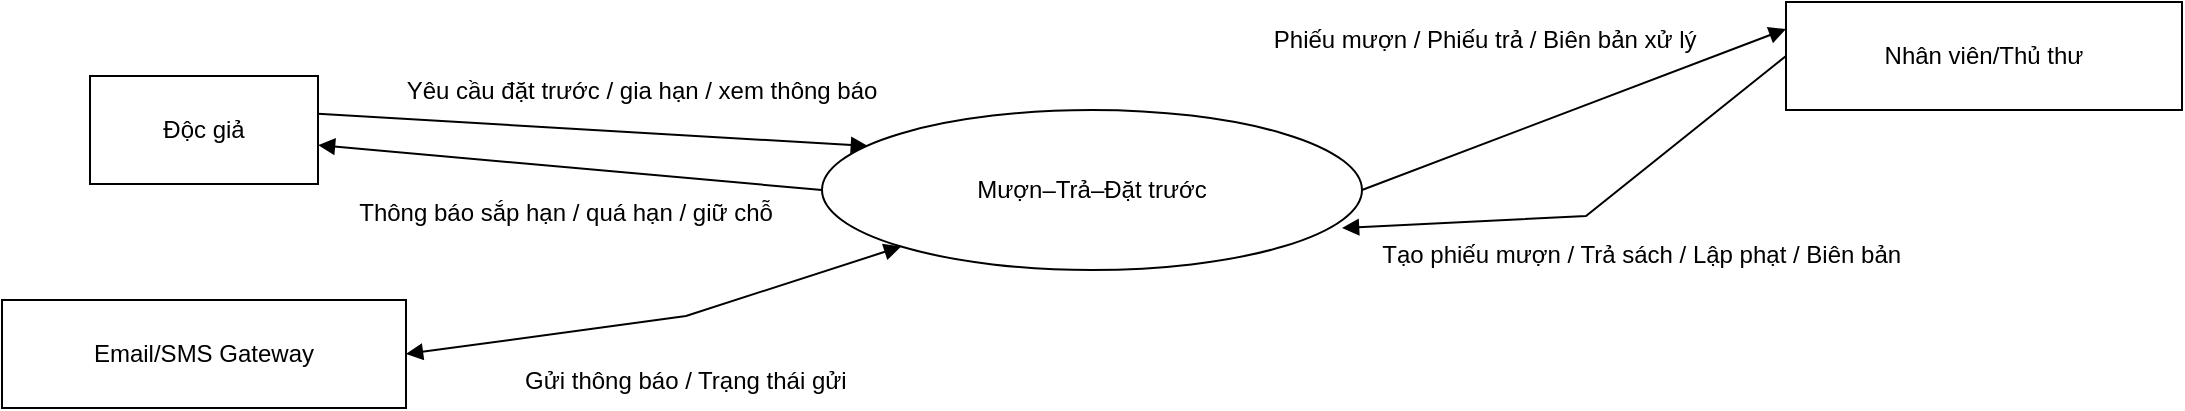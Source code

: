 <mxfile version="28.2.0" pages="4">
  <diagram name="Page-1" id="n5Za2puiRkO5RbfMfb8y">
    <mxGraphModel grid="1" page="1" gridSize="10" guides="1" tooltips="1" connect="1" arrows="1" fold="1" pageScale="1" pageWidth="1169" pageHeight="827" math="0" shadow="0">
      <root>
        <mxCell id="0" />
        <mxCell id="1" parent="0" />
        <mxCell id="dVSCbXWbXGHuoaCVwjqC-1" value="Độc giả" style="whiteSpace=wrap;strokeWidth=1;" vertex="1" parent="1">
          <mxGeometry x="72" y="360" width="114" height="54" as="geometry" />
        </mxCell>
        <mxCell id="dVSCbXWbXGHuoaCVwjqC-3" value="Nhân viên/Thủ thư" style="whiteSpace=wrap;strokeWidth=1;" vertex="1" parent="1">
          <mxGeometry x="920" y="323" width="198" height="54" as="geometry" />
        </mxCell>
        <mxCell id="dVSCbXWbXGHuoaCVwjqC-4" value="Email/SMS Gateway" style="whiteSpace=wrap;strokeWidth=1;" vertex="1" parent="1">
          <mxGeometry x="28" y="472" width="202" height="54" as="geometry" />
        </mxCell>
        <mxCell id="dVSCbXWbXGHuoaCVwjqC-5" value="Yêu cầu đặt trước / gia hạn / xem thông báo" style="curved=0;startArrow=none;endArrow=block;exitX=1;exitY=0.35;entryX=0.085;entryY=0.225;rounded=0;entryDx=0;entryDy=0;entryPerimeter=0;fontSize=12;" edge="1" parent="1" source="dVSCbXWbXGHuoaCVwjqC-1" target="dVSCbXWbXGHuoaCVwjqC-10">
          <mxGeometry x="0.169" y="22" relative="1" as="geometry">
            <Array as="points" />
            <mxPoint x="477" y="388.4" as="targetPoint" />
            <mxPoint as="offset" />
          </mxGeometry>
        </mxCell>
        <mxCell id="dVSCbXWbXGHuoaCVwjqC-6" value="Tạo phiếu mượn / Trả sách / Lập phạt / Biên bản" style="curved=0;startArrow=none;endArrow=block;entryX=0.963;entryY=0.738;rounded=0;entryDx=0;entryDy=0;entryPerimeter=0;exitX=0;exitY=0.5;exitDx=0;exitDy=0;fontSize=12;" edge="1" parent="1" source="dVSCbXWbXGHuoaCVwjqC-3" target="dVSCbXWbXGHuoaCVwjqC-10">
          <mxGeometry x="-0.056" y="32" relative="1" as="geometry">
            <Array as="points">
              <mxPoint x="820" y="430" />
            </Array>
            <mxPoint x="930" y="440" as="sourcePoint" />
            <mxPoint x="692" y="441.2" as="targetPoint" />
            <mxPoint as="offset" />
          </mxGeometry>
        </mxCell>
        <mxCell id="dVSCbXWbXGHuoaCVwjqC-7" value="Phiếu mượn / Phiếu trả / Biên bản xử lý" style="curved=0;startArrow=none;endArrow=block;exitX=1;exitY=0.5;entryX=0;entryY=0.25;rounded=0;exitDx=0;exitDy=0;entryDx=0;entryDy=0;fontSize=12;" edge="1" parent="1" source="dVSCbXWbXGHuoaCVwjqC-10" target="dVSCbXWbXGHuoaCVwjqC-3">
          <mxGeometry x="-0.255" y="49" relative="1" as="geometry">
            <Array as="points" />
            <mxPoint x="692" y="412.6" as="sourcePoint" />
            <mxPoint as="offset" />
          </mxGeometry>
        </mxCell>
        <mxCell id="dVSCbXWbXGHuoaCVwjqC-8" value="Thông báo sắp hạn / quá hạn / giữ chỗ" style="curved=0;startArrow=none;endArrow=block;exitX=0;exitY=0.5;entryX=1;entryY=0.64;rounded=0;exitDx=0;exitDy=0;fontSize=12;" edge="1" parent="1" source="dVSCbXWbXGHuoaCVwjqC-10" target="dVSCbXWbXGHuoaCVwjqC-1">
          <mxGeometry y="22" relative="1" as="geometry">
            <Array as="points" />
            <mxPoint x="477" y="417" as="sourcePoint" />
            <mxPoint as="offset" />
          </mxGeometry>
        </mxCell>
        <mxCell id="dVSCbXWbXGHuoaCVwjqC-9" value="Gửi thông báo / Trạng thái gửi" style="curved=0;startArrow=block;endArrow=block;exitX=1;exitY=0.5;entryX=0;entryY=1;rounded=0;entryDx=0;entryDy=0;fontSize=12;" edge="1" parent="1" source="dVSCbXWbXGHuoaCVwjqC-4" target="dVSCbXWbXGHuoaCVwjqC-10">
          <mxGeometry x="0.079" y="-31" relative="1" as="geometry">
            <Array as="points">
              <mxPoint x="370" y="480" />
            </Array>
            <mxPoint x="477" y="455.5" as="targetPoint" />
            <mxPoint as="offset" />
          </mxGeometry>
        </mxCell>
        <mxCell id="dVSCbXWbXGHuoaCVwjqC-10" value="Mượn–Trả–Đặt trước" style="ellipse;whiteSpace=wrap;html=1;" vertex="1" parent="1">
          <mxGeometry x="438" y="377" width="270" height="80" as="geometry" />
        </mxCell>
      </root>
    </mxGraphModel>
  </diagram>
  <diagram id="AKoRcPZ5IiFd1nfCHql0" name="Page-2">
    <mxGraphModel grid="1" page="1" gridSize="10" guides="1" tooltips="1" connect="1" arrows="1" fold="1" pageScale="1" pageWidth="1169" pageHeight="827" math="0" shadow="0">
      <root>
        <mxCell id="0" />
        <mxCell id="1" parent="0" />
        <mxCell id="lSp0MBB10NhTm89IjjH6-1" value="Quản lý" style="whiteSpace=wrap;strokeWidth=1;" vertex="1" parent="1">
          <mxGeometry x="230" y="308" width="115" height="54" as="geometry" />
        </mxCell>
        <mxCell id="lSp0MBB10NhTm89IjjH6-6" value="&lt;font style=&quot;font-size: 12px;&quot;&gt;Thống kê kê và báo cáo&lt;/font&gt;" style="ellipse;whiteSpace=wrap;html=1;fontFamily=Helvetica;fontSize=11;fontColor=default;labelBackgroundColor=default;" vertex="1" parent="1">
          <mxGeometry x="660" y="295" width="230" height="80" as="geometry" />
        </mxCell>
        <mxCell id="zYf2IRXKNL90GcMxh7p9-2" value="" style="endArrow=classic;html=1;rounded=1;strokeColor=default;align=center;verticalAlign=middle;fontFamily=Helvetica;fontSize=11;fontColor=default;labelBackgroundColor=default;curved=0;exitX=1;exitY=0.25;exitDx=0;exitDy=0;entryX=0.035;entryY=0.363;entryDx=0;entryDy=0;entryPerimeter=0;" edge="1" parent="1" source="lSp0MBB10NhTm89IjjH6-1" target="lSp0MBB10NhTm89IjjH6-6">
          <mxGeometry width="50" height="50" relative="1" as="geometry">
            <mxPoint x="560" y="430" as="sourcePoint" />
            <mxPoint x="610" y="380" as="targetPoint" />
          </mxGeometry>
        </mxCell>
        <mxCell id="Bi6nGAj8G7SYcbj5-KhT-1" value="&lt;font style=&quot;font-size: 12px;&quot;&gt;Tham số lọc / Yêu cầu lập báo cáo&lt;/font&gt;" style="edgeLabel;html=1;align=center;verticalAlign=middle;resizable=0;points=[];fontFamily=Helvetica;fontSize=11;fontColor=default;labelBackgroundColor=default;" connectable="0" vertex="1" parent="zYf2IRXKNL90GcMxh7p9-2">
          <mxGeometry x="0.115" y="-3" relative="1" as="geometry">
            <mxPoint x="-5" y="-18" as="offset" />
          </mxGeometry>
        </mxCell>
        <mxCell id="zYf2IRXKNL90GcMxh7p9-3" value="Báo cáo PDF/Excel/CSV, Dashboard" style="endArrow=classic;html=1;rounded=1;strokeColor=default;align=center;verticalAlign=middle;fontFamily=Helvetica;fontSize=12;fontColor=default;labelBackgroundColor=default;curved=0;exitX=0.043;exitY=0.688;exitDx=0;exitDy=0;exitPerimeter=0;entryX=1;entryY=0.75;entryDx=0;entryDy=0;" edge="1" parent="1" source="lSp0MBB10NhTm89IjjH6-6" target="lSp0MBB10NhTm89IjjH6-1">
          <mxGeometry x="-0.016" y="21" width="50" height="50" relative="1" as="geometry">
            <mxPoint x="560" y="430" as="sourcePoint" />
            <mxPoint x="610" y="380" as="targetPoint" />
            <mxPoint as="offset" />
          </mxGeometry>
        </mxCell>
      </root>
    </mxGraphModel>
  </diagram>
  <diagram id="54FAHZCDsIFo-YKqYLOJ" name="Page-5">
    <mxGraphModel grid="1" page="1" gridSize="10" guides="1" tooltips="1" connect="1" arrows="1" fold="1" pageScale="1" pageWidth="1169" pageHeight="827" math="0" shadow="0">
      <root>
        <mxCell id="0" />
        <mxCell id="1" parent="0" />
        <mxCell id="-Xd9OIVtBkkgdigE_KGQ-1" value="Độc giả" style="whiteSpace=wrap;strokeWidth=1;" vertex="1" parent="1">
          <mxGeometry x="1408" y="712" width="114" height="54" as="geometry" />
        </mxCell>
        <mxCell id="-Xd9OIVtBkkgdigE_KGQ-2" value="Thủ thư" style="whiteSpace=wrap;strokeWidth=1;" vertex="1" parent="1">
          <mxGeometry x="1011" y="90" width="119" height="54" as="geometry" />
        </mxCell>
        <mxCell id="-Xd9OIVtBkkgdigE_KGQ-3" value="Email/SMS Gateway" style="whiteSpace=wrap;strokeWidth=1;" vertex="1" parent="1">
          <mxGeometry x="1136" y="1292" width="202" height="54" as="geometry" />
        </mxCell>
        <mxCell id="-Xd9OIVtBkkgdigE_KGQ-15" value="Đặt trước/Hủy" style="startArrow=none;endArrow=block;exitX=0.369;exitY=1.016;entryX=1;entryY=0.5;rounded=0;entryDx=0;entryDy=0;exitDx=0;exitDy=0;exitPerimeter=0;" edge="1" parent="1" source="-Xd9OIVtBkkgdigE_KGQ-1" target="ajGllMVICAQ2R9X1l5JS-7">
          <mxGeometry x="-0.113" y="23" relative="1" as="geometry">
            <Array as="points">
              <mxPoint x="1430" y="877" />
            </Array>
            <mxPoint x="1043" y="855.54" as="targetPoint" />
            <mxPoint as="offset" />
          </mxGeometry>
        </mxCell>
        <mxCell id="-Xd9OIVtBkkgdigE_KGQ-16" value="Yêu cầu mượn (mã độc giả, mã sách)" style="startArrow=none;endArrow=block;exitX=0;exitY=0.5;entryX=0.5;entryY=0;rounded=0;entryDx=0;entryDy=0;exitDx=0;exitDy=0;" edge="1" parent="1" source="-Xd9OIVtBkkgdigE_KGQ-2" target="N-EmkDtuApi2RjCXlueM-13">
          <mxGeometry x="0.107" y="-37" relative="1" as="geometry">
            <Array as="points">
              <mxPoint x="800" y="157" />
            </Array>
            <mxPoint x="613.5" y="247" as="targetPoint" />
            <mxPoint as="offset" />
          </mxGeometry>
        </mxCell>
        <mxCell id="-Xd9OIVtBkkgdigE_KGQ-17" value="Trả sách (mã cuốn)" style="startArrow=none;endArrow=block;exitX=0.2;exitY=1.027;entryX=0.065;entryY=0.242;rounded=0;entryDx=0;entryDy=0;entryPerimeter=0;exitDx=0;exitDy=0;exitPerimeter=0;" edge="1" parent="1" source="-Xd9OIVtBkkgdigE_KGQ-2" target="ajGllMVICAQ2R9X1l5JS-6">
          <mxGeometry relative="1" as="geometry">
            <Array as="points">
              <mxPoint x="1013" y="397" />
            </Array>
            <mxPoint x="1118" y="563.96" as="targetPoint" />
          </mxGeometry>
        </mxCell>
        <mxCell id="-Xd9OIVtBkkgdigE_KGQ-18" value="Mất/Hỏng/Vi phạm" style="startArrow=none;endArrow=block;exitX=1;exitY=0.66;entryX=0;entryY=0;rounded=0;entryDx=0;entryDy=0;" edge="1" parent="1" source="-Xd9OIVtBkkgdigE_KGQ-2" target="N-EmkDtuApi2RjCXlueM-14">
          <mxGeometry relative="1" as="geometry">
            <mxPoint x="1691.704" y="551" as="targetPoint" />
          </mxGeometry>
        </mxCell>
        <mxCell id="-Xd9OIVtBkkgdigE_KGQ-19" value="Hồ sơ/điều kiện mượn" style="startArrow=none;endArrow=block;exitX=0.75;exitY=1;entryX=0;entryY=0;rounded=0;exitDx=0;exitDy=0;entryDx=0;entryDy=0;" edge="1" parent="1" source="ajGllMVICAQ2R9X1l5JS-1" target="N-EmkDtuApi2RjCXlueM-13">
          <mxGeometry relative="1" as="geometry">
            <mxPoint x="470" y="137" as="sourcePoint" />
            <mxPoint x="554.676" y="248.998" as="targetPoint" />
          </mxGeometry>
        </mxCell>
        <mxCell id="-Xd9OIVtBkkgdigE_KGQ-20" value="TT bản sách, trạng thái" style="startArrow=none;endArrow=block;exitX=0.5;exitY=0;entryX=0.5;entryY=1;rounded=0;entryDx=0;entryDy=0;exitDx=0;exitDy=0;" edge="1" parent="1" source="ajGllMVICAQ2R9X1l5JS-2" target="N-EmkDtuApi2RjCXlueM-13">
          <mxGeometry relative="1" as="geometry">
            <mxPoint x="645.12" y="696" as="sourcePoint" />
            <mxPoint x="651.441" y="301.0" as="targetPoint" />
          </mxGeometry>
        </mxCell>
        <mxCell id="-Xd9OIVtBkkgdigE_KGQ-21" value="Ghi phiếu mượn mới" style="startArrow=none;endArrow=block;exitX=1;exitY=0.5;entryX=0.5;entryY=0;rounded=0;exitDx=0;exitDy=0;entryDx=0;entryDy=0;" edge="1" parent="1" source="N-EmkDtuApi2RjCXlueM-13" target="N-EmkDtuApi2RjCXlueM-16">
          <mxGeometry x="-0.28" y="22" relative="1" as="geometry">
            <mxPoint x="678" y="281.02" as="sourcePoint" />
            <mxPoint x="1313" y="347" as="targetPoint" />
            <mxPoint as="offset" />
          </mxGeometry>
        </mxCell>
        <mxCell id="-Xd9OIVtBkkgdigE_KGQ-22" value="Cập nhật trạng thái = Đang mượn" style="startArrow=none;endArrow=block;exitX=0.04;exitY=1.01;entryX=0.076;entryY=0.005;rounded=0;entryDx=0;entryDy=0;entryPerimeter=0;" edge="1" parent="1" target="ajGllMVICAQ2R9X1l5JS-2">
          <mxGeometry x="0.106" y="-43" relative="1" as="geometry">
            <Array as="points">
              <mxPoint x="470" y="507" />
            </Array>
            <mxPoint x="555.324" y="301.0" as="sourcePoint" />
            <mxPoint x="532.76" y="696" as="targetPoint" />
            <mxPoint as="offset" />
          </mxGeometry>
        </mxCell>
        <mxCell id="-Xd9OIVtBkkgdigE_KGQ-23" value="Phiếu mượn hiện hành" style="startArrow=none;endArrow=block;exitX=0.107;exitY=1.033;entryX=0.572;entryY=0.033;rounded=0;entryDx=0;entryDy=0;exitDx=0;exitDy=0;entryPerimeter=0;exitPerimeter=0;" edge="1" parent="1" source="N-EmkDtuApi2RjCXlueM-16" target="ajGllMVICAQ2R9X1l5JS-6">
          <mxGeometry x="-0.091" y="-14" relative="1" as="geometry">
            <Array as="points">
              <mxPoint x="1190" y="467" />
            </Array>
            <mxPoint x="1206" y="431.28" as="sourcePoint" />
            <mxPoint x="1154.512" y="551.486" as="targetPoint" />
            <mxPoint x="3" y="-5" as="offset" />
          </mxGeometry>
        </mxCell>
        <mxCell id="-Xd9OIVtBkkgdigE_KGQ-24" value="TT bản sách" style="startArrow=none;endArrow=block;exitX=1.025;exitY=0.382;entryX=0;entryY=0.78;rounded=0;exitDx=0;exitDy=0;exitPerimeter=0;" edge="1" parent="1" source="ajGllMVICAQ2R9X1l5JS-2">
          <mxGeometry relative="1" as="geometry">
            <mxPoint x="696" y="708.9" as="sourcePoint" />
            <mxPoint x="1118" y="593.12" as="targetPoint" />
          </mxGeometry>
        </mxCell>
        <mxCell id="-Xd9OIVtBkkgdigE_KGQ-25" value="Cập nhật trạng thái = Sẵn sàng" style="startArrow=none;endArrow=block;exitX=0;exitY=0.5;entryX=0.75;entryY=0;rounded=0;entryDx=0;entryDy=0;exitDx=0;exitDy=0;" edge="1" parent="1" source="ajGllMVICAQ2R9X1l5JS-6" target="ajGllMVICAQ2R9X1l5JS-2">
          <mxGeometry x="0.301" y="-32" relative="1" as="geometry">
            <Array as="points">
              <mxPoint x="830" y="597" />
            </Array>
            <mxPoint x="1118" y="585.02" as="sourcePoint" />
            <mxPoint x="590.0" y="696" as="targetPoint" />
            <mxPoint as="offset" />
          </mxGeometry>
        </mxCell>
        <mxCell id="-Xd9OIVtBkkgdigE_KGQ-26" value="Ghi phí quá hạn (nếu có)" style="startArrow=none;endArrow=block;exitX=0.5;exitY=1;entryX=0.428;entryY=0.067;rounded=0;entryDx=0;entryDy=0;entryPerimeter=0;exitDx=0;exitDy=0;" edge="1" parent="1" source="ajGllMVICAQ2R9X1l5JS-6" target="ajGllMVICAQ2R9X1l5JS-5">
          <mxGeometry x="0.074" y="5" relative="1" as="geometry">
            <mxPoint x="1169.184" y="607.106" as="sourcePoint" />
            <mxPoint x="1089.28" y="696.5" as="targetPoint" />
            <mxPoint as="offset" />
          </mxGeometry>
        </mxCell>
        <mxCell id="-Xd9OIVtBkkgdigE_KGQ-27" value="Cập nhật phiếu = Hoàn tất" style="startArrow=none;endArrow=block;exitX=1;exitY=0.5;entryX=0.5;entryY=1;rounded=0;entryDx=0;entryDy=0;exitDx=0;exitDy=0;" edge="1" parent="1">
          <mxGeometry x="-0.211" y="-5" relative="1" as="geometry">
            <mxPoint x="1230" y="578" as="sourcePoint" />
            <mxPoint x="1320" y="417" as="targetPoint" />
            <mxPoint as="offset" />
          </mxGeometry>
        </mxCell>
        <mxCell id="-Xd9OIVtBkkgdigE_KGQ-28" value="TT phiếu liên quan" style="startArrow=none;endArrow=block;exitX=0.75;exitY=1;rounded=0;exitDx=0;exitDy=0;entryX=0;entryY=0.5;entryDx=0;entryDy=0;" edge="1" parent="1" source="N-EmkDtuApi2RjCXlueM-16" target="N-EmkDtuApi2RjCXlueM-14">
          <mxGeometry relative="1" as="geometry">
            <mxPoint x="1342.2" y="415.68" as="sourcePoint" />
            <mxPoint x="1726.5" y="551" as="targetPoint" />
          </mxGeometry>
        </mxCell>
        <mxCell id="-Xd9OIVtBkkgdigE_KGQ-29" value="Ghi công nợ/bồi thường" style="startArrow=none;endArrow=block;exitX=0;exitY=1;entryX=1;entryY=0.25;rounded=0;exitDx=0;exitDy=0;entryDx=0;entryDy=0;" edge="1" parent="1" source="N-EmkDtuApi2RjCXlueM-14" target="ajGllMVICAQ2R9X1l5JS-5">
          <mxGeometry relative="1" as="geometry">
            <mxPoint x="1649" y="598.52" as="sourcePoint" />
            <mxPoint x="1254.18" y="696.5" as="targetPoint" />
          </mxGeometry>
        </mxCell>
        <mxCell id="-Xd9OIVtBkkgdigE_KGQ-30" value="Trạng thái bản sách" style="startArrow=none;endArrow=block;exitX=0.589;exitY=1.027;entryX=0;entryY=0.5;rounded=0;exitDx=0;exitDy=0;entryDx=0;entryDy=0;exitPerimeter=0;" edge="1" parent="1" source="ajGllMVICAQ2R9X1l5JS-2" target="ajGllMVICAQ2R9X1l5JS-7">
          <mxGeometry relative="1" as="geometry">
            <mxPoint x="696" y="755.34" as="sourcePoint" />
            <mxPoint x="1110.2" y="855" as="targetPoint" />
          </mxGeometry>
        </mxCell>
        <mxCell id="-Xd9OIVtBkkgdigE_KGQ-31" value="Ghi hàng đợi (FIFO)" style="curved=1;startArrow=none;endArrow=block;exitX=0.5;exitY=1;entryX=0.5;entryY=0;rounded=0;edgeStyle=orthogonalEdgeStyle;exitDx=0;exitDy=0;entryDx=0;entryDy=0;" edge="1" parent="1" source="ajGllMVICAQ2R9X1l5JS-7" target="ajGllMVICAQ2R9X1l5JS-8">
          <mxGeometry relative="1" as="geometry">
            <Array as="points" />
            <mxPoint x="1123" y="909" as="sourcePoint" />
            <mxPoint x="1123" y="982" as="targetPoint" />
          </mxGeometry>
        </mxCell>
        <mxCell id="-Xd9OIVtBkkgdigE_KGQ-32" value="Hạn trả &amp; trạng thái mượn" style="startArrow=none;endArrow=block;exitX=0.6;exitY=1.006;entryX=0.898;entryY=0.237;rounded=0;exitDx=0;exitDy=0;exitPerimeter=0;entryDx=0;entryDy=0;entryPerimeter=0;" edge="1" parent="1" source="N-EmkDtuApi2RjCXlueM-16" target="ajGllMVICAQ2R9X1l5JS-9">
          <mxGeometry relative="1" as="geometry">
            <Array as="points">
              <mxPoint x="1350" y="797" />
            </Array>
            <mxPoint x="1206" y="400.32" as="sourcePoint" />
            <mxPoint x="1222.792" y="1135.65" as="targetPoint" />
          </mxGeometry>
        </mxCell>
        <mxCell id="-Xd9OIVtBkkgdigE_KGQ-33" value="Danh sách đến lượt giữ chỗ" style="curved=1;startArrow=none;endArrow=block;exitX=0.5;exitY=1;entryX=0.5;entryY=0;rounded=0;edgeStyle=orthogonalEdgeStyle;exitDx=0;exitDy=0;entryDx=0;entryDy=0;" edge="1" parent="1" source="ajGllMVICAQ2R9X1l5JS-8" target="ajGllMVICAQ2R9X1l5JS-9">
          <mxGeometry relative="1" as="geometry">
            <Array as="points" />
            <mxPoint x="1123" y="1064" as="sourcePoint" />
            <mxPoint x="1123" y="1137" as="targetPoint" />
          </mxGeometry>
        </mxCell>
        <mxCell id="-Xd9OIVtBkkgdigE_KGQ-34" value="Ghi log gửi" style="startArrow=none;endArrow=block;exitX=0.196;exitY=0.932;entryX=0.5;entryY=0;rounded=0;exitDx=0;exitDy=0;exitPerimeter=0;entryDx=0;entryDy=0;" edge="1" parent="1" source="ajGllMVICAQ2R9X1l5JS-9" target="ajGllMVICAQ2R9X1l5JS-10">
          <mxGeometry relative="1" as="geometry">
            <mxPoint x="1060.36" y="1191.0" as="sourcePoint" />
            <mxPoint x="978.5" y="1264" as="targetPoint" />
          </mxGeometry>
        </mxCell>
        <mxCell id="-Xd9OIVtBkkgdigE_KGQ-35" value="Thông báo" style="startArrow=none;endArrow=block;exitX=0.761;exitY=0.984;entryX=0.5;entryY=0;rounded=0;exitDx=0;exitDy=0;exitPerimeter=0;entryDx=0;entryDy=0;" edge="1" parent="1" source="ajGllMVICAQ2R9X1l5JS-9" target="-Xd9OIVtBkkgdigE_KGQ-3">
          <mxGeometry relative="1" as="geometry">
            <mxPoint x="1170.52" y="1191.0" as="sourcePoint" />
          </mxGeometry>
        </mxCell>
        <mxCell id="-Xd9OIVtBkkgdigE_KGQ-36" value="Phiếu mượn" style="startArrow=none;endArrow=block;exitX=1;exitY=0.4;entryX=0;entryY=0.88;rounded=0;exitDx=0;exitDy=0;exitPerimeter=0;" edge="1" parent="1" source="N-EmkDtuApi2RjCXlueM-13" target="-Xd9OIVtBkkgdigE_KGQ-2">
          <mxGeometry x="-0.131" y="-21" relative="1" as="geometry">
            <mxPoint x="678" y="260.5" as="sourcePoint" />
            <mxPoint as="offset" />
          </mxGeometry>
        </mxCell>
        <mxCell id="-Xd9OIVtBkkgdigE_KGQ-37" value="Phiếu trả" style="startArrow=none;endArrow=block;exitX=0.25;exitY=0.04;entryX=0.75;entryY=1;rounded=0;entryDx=0;entryDy=0;exitDx=0;exitDy=0;exitPerimeter=0;" edge="1" parent="1" source="ajGllMVICAQ2R9X1l5JS-6" target="-Xd9OIVtBkkgdigE_KGQ-2">
          <mxGeometry relative="1" as="geometry">
            <mxPoint x="1230" y="565.878" as="sourcePoint" />
          </mxGeometry>
        </mxCell>
        <mxCell id="-Xd9OIVtBkkgdigE_KGQ-38" value="Biên bản xử lý" style="startArrow=none;endArrow=block;exitX=0.5;exitY=0;entryX=1;entryY=0.25;rounded=0;entryDx=0;entryDy=0;exitDx=0;exitDy=0;" edge="1" parent="1" source="N-EmkDtuApi2RjCXlueM-14" target="-Xd9OIVtBkkgdigE_KGQ-2">
          <mxGeometry relative="1" as="geometry">
            <Array as="points">
              <mxPoint x="1490" y="297" />
            </Array>
            <mxPoint x="1761.296" y="551" as="sourcePoint" />
          </mxGeometry>
        </mxCell>
        <mxCell id="-Xd9OIVtBkkgdigE_KGQ-39" value="Nhắc sắp/quá hạn/giữ chỗ" style="startArrow=none;endArrow=block;exitX=1;exitY=0.5;entryX=0.632;entryY=1.019;rounded=0;exitDx=0;exitDy=0;entryDx=0;entryDy=0;entryPerimeter=0;" edge="1" parent="1" source="ajGllMVICAQ2R9X1l5JS-9" target="-Xd9OIVtBkkgdigE_KGQ-1">
          <mxGeometry relative="1" as="geometry">
            <Array as="points">
              <mxPoint x="1510" y="1017" />
            </Array>
            <mxPoint x="1231.0" y="1154.28" as="sourcePoint" />
          </mxGeometry>
        </mxCell>
        <mxCell id="-Xd9OIVtBkkgdigE_KGQ-40" value="Thông tin cuốn đã trả (kích hoạt giữ chỗ)" style="startArrow=none;endArrow=block;exitX=0.254;exitY=0.937;entryX=0.312;entryY=0.045;rounded=0;exitDx=0;exitDy=0;exitPerimeter=0;entryDx=0;entryDy=0;entryPerimeter=0;" edge="1" parent="1" source="ajGllMVICAQ2R9X1l5JS-6" target="ajGllMVICAQ2R9X1l5JS-7">
          <mxGeometry x="0.119" y="-67" relative="1" as="geometry">
            <Array as="points">
              <mxPoint x="1050" y="737" />
            </Array>
            <mxPoint x="1138.72" y="604.46" as="sourcePoint" />
            <mxPoint x="1116.12" y="857.538" as="targetPoint" />
            <mxPoint x="2" y="-55" as="offset" />
          </mxGeometry>
        </mxCell>
        <mxCell id="N-EmkDtuApi2RjCXlueM-13" value="Mượn sách" style="ellipse;whiteSpace=wrap;html=1;" vertex="1" parent="1">
          <mxGeometry x="540" y="257" width="120" height="50" as="geometry" />
        </mxCell>
        <mxCell id="N-EmkDtuApi2RjCXlueM-14" value="Ghi nhận phạt" style="ellipse;whiteSpace=wrap;html=1;" vertex="1" parent="1">
          <mxGeometry x="1650" y="555" width="120" height="50" as="geometry" />
        </mxCell>
        <mxCell id="N-EmkDtuApi2RjCXlueM-16" value="Dữ liệu phiếu mượn/trả" style="shape=partialRectangle;whiteSpace=wrap;html=1;left=0;right=0;fillColor=none;shadow=0;fillStyle=auto;strokeColor=default;align=center;verticalAlign=middle;fontFamily=Helvetica;fontSize=12;fontColor=default;" vertex="1" parent="1">
          <mxGeometry x="1260" y="357" width="120" height="60" as="geometry" />
        </mxCell>
        <mxCell id="ajGllMVICAQ2R9X1l5JS-1" value="Dữ liệu độc giả" style="shape=partialRectangle;whiteSpace=wrap;html=1;left=0;right=0;fillColor=none;shadow=0;fillStyle=auto;strokeColor=default;align=center;verticalAlign=middle;fontFamily=Helvetica;fontSize=12;fontColor=default;" vertex="1" parent="1">
          <mxGeometry x="330" y="90" width="120" height="60" as="geometry" />
        </mxCell>
        <mxCell id="ajGllMVICAQ2R9X1l5JS-2" value="Dữ liệu sách &amp;amp; bản sách" style="shape=partialRectangle;whiteSpace=wrap;html=1;left=0;right=0;fillColor=none;shadow=0;fillStyle=auto;strokeColor=default;align=center;verticalAlign=middle;fontFamily=Helvetica;fontSize=12;fontColor=default;" vertex="1" parent="1">
          <mxGeometry x="520" y="712" width="120" height="60" as="geometry" />
        </mxCell>
        <mxCell id="ajGllMVICAQ2R9X1l5JS-5" value="Dữ liệu công nợ/phạt" style="shape=partialRectangle;whiteSpace=wrap;html=1;left=0;right=0;fillColor=none;shadow=0;fillStyle=auto;strokeColor=default;align=center;verticalAlign=middle;fontFamily=Helvetica;fontSize=12;fontColor=default;" vertex="1" parent="1">
          <mxGeometry x="1110" y="697" width="120" height="60" as="geometry" />
        </mxCell>
        <mxCell id="ajGllMVICAQ2R9X1l5JS-6" value="&lt;span style=&quot;text-wrap-mode: nowrap;&quot;&gt;Trả sách&lt;/span&gt;" style="ellipse;whiteSpace=wrap;html=1;" vertex="1" parent="1">
          <mxGeometry x="1110" y="555" width="120" height="50" as="geometry" />
        </mxCell>
        <mxCell id="ajGllMVICAQ2R9X1l5JS-7" value="&lt;span style=&quot;text-wrap-mode: nowrap;&quot;&gt;Đặt trước sách&lt;/span&gt;" style="ellipse;whiteSpace=wrap;html=1;" vertex="1" parent="1">
          <mxGeometry x="1063" y="857" width="120" height="50" as="geometry" />
        </mxCell>
        <mxCell id="ajGllMVICAQ2R9X1l5JS-8" value="Dữ liệu đặt trước" style="shape=partialRectangle;whiteSpace=wrap;html=1;left=0;right=0;fillColor=none;shadow=0;fillStyle=auto;strokeColor=default;align=center;verticalAlign=middle;fontFamily=Helvetica;fontSize=12;fontColor=default;" vertex="1" parent="1">
          <mxGeometry x="1063" y="987" width="120" height="60" as="geometry" />
        </mxCell>
        <mxCell id="ajGllMVICAQ2R9X1l5JS-9" value="&lt;span style=&quot;text-wrap-mode: nowrap;&quot;&gt;Cảnh báo sắp/quá hạn&lt;/span&gt;" style="ellipse;whiteSpace=wrap;html=1;" vertex="1" parent="1">
          <mxGeometry x="1053" y="1137" width="140" height="50" as="geometry" />
        </mxCell>
        <mxCell id="ajGllMVICAQ2R9X1l5JS-10" value="Dữ liệu nhật ký thông báo" style="shape=partialRectangle;whiteSpace=wrap;html=1;left=0;right=0;fillColor=none;shadow=0;fillStyle=auto;strokeColor=default;align=center;verticalAlign=middle;fontFamily=Helvetica;fontSize=12;fontColor=default;" vertex="1" parent="1">
          <mxGeometry x="920" y="1286" width="120" height="60" as="geometry" />
        </mxCell>
      </root>
    </mxGraphModel>
  </diagram>
  <diagram id="KXrvLd2Br2GabyEOELHs" name="Page-4">
    <mxGraphModel grid="1" page="1" gridSize="10" guides="1" tooltips="1" connect="1" arrows="1" fold="1" pageScale="1" pageWidth="1169" pageHeight="827" math="0" shadow="0">
      <root>
        <mxCell id="0" />
        <mxCell id="1" parent="0" />
        <mxCell id="tn8QCB50awS_vUThds4T-10" value="Quản lý" style="whiteSpace=wrap;strokeWidth=1;" vertex="1" parent="1">
          <mxGeometry x="320" y="450" width="115" height="54" as="geometry" />
        </mxCell>
        <mxCell id="tn8QCB50awS_vUThds4T-20" value="Tham số: kỳ, thể loại" style="startArrow=none;endArrow=block;exitX=0.77;exitY=-0.01;rounded=0;entryX=0;entryY=0.5;entryDx=0;entryDy=0;" edge="1" parent="1" source="tn8QCB50awS_vUThds4T-10" target="RBhGX1zrsbTgYkm6XqV0-1">
          <mxGeometry x="0.209" y="23" relative="1" as="geometry">
            <Array as="points">
              <mxPoint x="420" y="220" />
            </Array>
            <mxPoint x="700" y="159" as="targetPoint" />
            <mxPoint as="offset" />
          </mxGeometry>
        </mxCell>
        <mxCell id="tn8QCB50awS_vUThds4T-21" value="Dữ liệu tồn/nhập/giảm theo thể loại" style="startArrow=none;endArrow=block;exitX=1;exitY=0.25;entryX=0.5;entryY=0;rounded=0;exitDx=0;exitDy=0;entryDx=0;entryDy=0;" edge="1" parent="1" source="lVO7NTbIw8-0h5PLnLyW-1" target="RBhGX1zrsbTgYkm6XqV0-1">
          <mxGeometry relative="1" as="geometry">
            <Array as="points">
              <mxPoint x="500" y="120" />
            </Array>
            <mxPoint x="233" y="56.12" as="sourcePoint" />
            <mxPoint x="765.714" y="140" as="targetPoint" />
          </mxGeometry>
        </mxCell>
        <mxCell id="tn8QCB50awS_vUThds4T-22" value="Mẫu xuất báo cáo" style="startArrow=none;endArrow=block;exitX=0.678;exitY=-0.05;entryX=0.5;entryY=1;rounded=0;exitDx=0;exitDy=0;exitPerimeter=0;entryDx=0;entryDy=0;" edge="1" parent="1" source="lVO7NTbIw8-0h5PLnLyW-3" target="RBhGX1zrsbTgYkm6XqV0-1">
          <mxGeometry x="-0.59" y="-48" relative="1" as="geometry">
            <Array as="points">
              <mxPoint x="170" y="320" />
            </Array>
            <mxPoint x="221" y="558.84" as="sourcePoint" />
            <mxPoint x="778.922" y="218.0" as="targetPoint" />
            <mxPoint as="offset" />
          </mxGeometry>
        </mxCell>
        <mxCell id="tn8QCB50awS_vUThds4T-23" value="PDF/Excel/CSV" style="startArrow=none;endArrow=block;exitX=1;exitY=1;entryX=1;entryY=0.33;rounded=0;exitDx=0;exitDy=0;" edge="1" parent="1" source="RBhGX1zrsbTgYkm6XqV0-1" target="tn8QCB50awS_vUThds4T-10">
          <mxGeometry x="-0.48" y="36" relative="1" as="geometry">
            <Array as="points">
              <mxPoint x="960" y="270" />
            </Array>
            <mxPoint x="706.765" y="218.0" as="sourcePoint" />
            <mxPoint x="16" y="-13" as="offset" />
          </mxGeometry>
        </mxCell>
        <mxCell id="tn8QCB50awS_vUThds4T-24" value="Tham số: kỳ, phạm vi" style="startArrow=none;endArrow=block;exitX=0.83;exitY=-0.01;entryX=0.5;entryY=0;rounded=0;entryDx=0;entryDy=0;" edge="1" parent="1" source="tn8QCB50awS_vUThds4T-10" target="RBhGX1zrsbTgYkm6XqV0-2">
          <mxGeometry x="-0.361" y="17" relative="1" as="geometry">
            <Array as="points">
              <mxPoint x="500" y="370" />
            </Array>
            <mxPoint x="866.837" y="414" as="targetPoint" />
            <mxPoint as="offset" />
          </mxGeometry>
        </mxCell>
        <mxCell id="tn8QCB50awS_vUThds4T-25" value="Dữ liệu mượn - trả" style="startArrow=none;endArrow=block;exitX=1;exitY=0.25;entryX=0;entryY=1;rounded=0;exitDx=0;exitDy=0;entryDx=0;entryDy=0;" edge="1" parent="1" source="lVO7NTbIw8-0h5PLnLyW-4" target="RBhGX1zrsbTgYkm6XqV0-2">
          <mxGeometry x="-0.809" y="28" relative="1" as="geometry">
            <Array as="points">
              <mxPoint x="510" y="610" />
            </Array>
            <mxPoint x="234" y="765.76" as="sourcePoint" />
            <mxPoint x="845.392" y="492" as="targetPoint" />
            <mxPoint as="offset" />
          </mxGeometry>
        </mxCell>
        <mxCell id="tn8QCB50awS_vUThds4T-26" value="Dữ liệu quá hạn/phí" style="startArrow=none;endArrow=block;exitX=1.018;exitY=0.408;rounded=0;exitDx=0;exitDy=0;exitPerimeter=0;entryX=0.5;entryY=1;entryDx=0;entryDy=0;" edge="1" parent="1" source="lVO7NTbIw8-0h5PLnLyW-6" target="RBhGX1zrsbTgYkm6XqV0-2">
          <mxGeometry x="0.24" y="-28" relative="1" as="geometry">
            <Array as="points">
              <mxPoint x="660" y="720" />
            </Array>
            <mxPoint x="224" y="910.95" as="sourcePoint" />
            <mxPoint x="868" y="492" as="targetPoint" />
            <mxPoint as="offset" />
          </mxGeometry>
        </mxCell>
        <mxCell id="tn8QCB50awS_vUThds4T-27" value="Mẫu xuất báo cáo" style="startArrow=none;endArrow=block;entryX=0;entryY=0.5;rounded=0;exitX=1;exitY=0.25;exitDx=0;exitDy=0;entryDx=0;entryDy=0;" edge="1" parent="1" source="lVO7NTbIw8-0h5PLnLyW-3" target="RBhGX1zrsbTgYkm6XqV0-2">
          <mxGeometry x="-0.576" y="21" relative="1" as="geometry">
            <Array as="points">
              <mxPoint x="510" y="580" />
            </Array>
            <mxPoint x="190" y="576" as="sourcePoint" />
            <mxPoint x="780" y="453.78" as="targetPoint" />
            <mxPoint as="offset" />
          </mxGeometry>
        </mxCell>
        <mxCell id="tn8QCB50awS_vUThds4T-28" value="PDF/Excel/CSV" style="startArrow=none;endArrow=block;exitX=0.042;exitY=0.32;entryX=1;entryY=0.52;rounded=0;exitDx=0;exitDy=0;exitPerimeter=0;" edge="1" parent="1" source="RBhGX1zrsbTgYkm6XqV0-2" target="tn8QCB50awS_vUThds4T-10">
          <mxGeometry relative="1" as="geometry">
            <mxPoint x="838.673" y="414" as="sourcePoint" />
          </mxGeometry>
        </mxCell>
        <mxCell id="tn8QCB50awS_vUThds4T-29" value="Tham số: kỳ, nhóm độc giả" style="startArrow=none;endArrow=block;exitX=0.75;exitY=1;entryX=0.371;entryY=0;rounded=0;exitDx=0;exitDy=0;entryDx=0;entryDy=0;entryPerimeter=0;" edge="1" parent="1" source="tn8QCB50awS_vUThds4T-10" target="RBhGX1zrsbTgYkm6XqV0-4">
          <mxGeometry x="-0.748" y="-24" relative="1" as="geometry">
            <Array as="points">
              <mxPoint x="450" y="710" />
            </Array>
            <mxPoint x="818.571" y="973" as="targetPoint" />
            <mxPoint as="offset" />
          </mxGeometry>
        </mxCell>
        <mxCell id="tn8QCB50awS_vUThds4T-30" value="Độc giả mới/đang hoạt động" style="startArrow=none;endArrow=block;exitX=1;exitY=0.5;entryX=0.6;entryY=1.06;rounded=0;exitDx=0;exitDy=0;entryDx=0;entryDy=0;entryPerimeter=0;" edge="1" parent="1" source="lVO7NTbIw8-0h5PLnLyW-8" target="RBhGX1zrsbTgYkm6XqV0-4">
          <mxGeometry relative="1" as="geometry">
            <Array as="points">
              <mxPoint x="520" y="1120" />
            </Array>
            <mxPoint x="201" y="1052.4" as="sourcePoint" />
            <mxPoint x="794.412" y="1051" as="targetPoint" />
          </mxGeometry>
        </mxCell>
        <mxCell id="tn8QCB50awS_vUThds4T-31" value="Phát sinh mượn theo kỳ" style="startArrow=none;endArrow=block;entryX=0;entryY=0.5;rounded=0;exitX=1;exitY=0.5;exitDx=0;exitDy=0;entryDx=0;entryDy=0;" edge="1" parent="1" source="lVO7NTbIw8-0h5PLnLyW-4" target="RBhGX1zrsbTgYkm6XqV0-4">
          <mxGeometry x="0.541" y="16" relative="1" as="geometry">
            <Array as="points">
              <mxPoint x="440" y="920" />
            </Array>
            <mxPoint x="234" y="797" as="sourcePoint" />
            <mxPoint x="720" y="1012.78" as="targetPoint" />
            <mxPoint as="offset" />
          </mxGeometry>
        </mxCell>
        <mxCell id="tn8QCB50awS_vUThds4T-32" value="Danh sách bị phạt" style="startArrow=none;endArrow=block;exitX=1.025;exitY=0.617;entryX=0;entryY=1;rounded=0;exitDx=0;exitDy=0;exitPerimeter=0;entryDx=0;entryDy=0;" edge="1" parent="1" source="lVO7NTbIw8-0h5PLnLyW-6" target="RBhGX1zrsbTgYkm6XqV0-4">
          <mxGeometry relative="1" as="geometry">
            <Array as="points">
              <mxPoint x="450" y="1050" />
            </Array>
            <mxPoint x="224" y="929.65" as="sourcePoint" />
            <mxPoint x="720" y="1031.5" as="targetPoint" />
          </mxGeometry>
        </mxCell>
        <mxCell id="tn8QCB50awS_vUThds4T-33" value="Mẫu xuất báo cáo" style="startArrow=none;endArrow=block;exitX=1.011;exitY=0.603;entryX=0;entryY=0;rounded=0;exitDx=0;exitDy=0;exitPerimeter=0;entryDx=0;entryDy=0;" edge="1" parent="1" source="lVO7NTbIw8-0h5PLnLyW-3" target="RBhGX1zrsbTgYkm6XqV0-4">
          <mxGeometry x="-0.438" y="-14" relative="1" as="geometry">
            <Array as="points">
              <mxPoint x="390" y="750" />
            </Array>
            <mxPoint x="221" y="602.52" as="sourcePoint" />
            <mxPoint x="785.714" y="973" as="targetPoint" />
            <mxPoint as="offset" />
          </mxGeometry>
        </mxCell>
        <mxCell id="tn8QCB50awS_vUThds4T-34" value="PDF/Excel/CSV" style="startArrow=none;endArrow=block;exitX=0.771;exitY=0.08;entryX=1;entryY=0.72;rounded=0;exitDx=0;exitDy=0;exitPerimeter=0;" edge="1" parent="1" source="RBhGX1zrsbTgYkm6XqV0-4" target="tn8QCB50awS_vUThds4T-10">
          <mxGeometry x="-0.762" y="-20" relative="1" as="geometry">
            <Array as="points">
              <mxPoint x="520" y="700" />
            </Array>
            <mxPoint x="861.22" y="972.844" as="sourcePoint" />
            <mxPoint as="offset" />
          </mxGeometry>
        </mxCell>
        <mxCell id="tn8QCB50awS_vUThds4T-35" value="Chọn kỳ báo cáo" style="startArrow=none;endArrow=block;exitX=1;exitY=0.13;entryX=0.238;entryY=0.06;rounded=0;entryDx=0;entryDy=0;entryPerimeter=0;" edge="1" parent="1" source="tn8QCB50awS_vUThds4T-10" target="RBhGX1zrsbTgYkm6XqV0-3">
          <mxGeometry x="0.16" y="26" relative="1" as="geometry">
            <Array as="points">
              <mxPoint x="530" y="500" />
            </Array>
            <mxPoint x="819.184" y="640" as="targetPoint" />
            <mxPoint as="offset" />
          </mxGeometry>
        </mxCell>
        <mxCell id="tn8QCB50awS_vUThds4T-36" value="Số liệu độc giả" style="startArrow=none;endArrow=block;exitX=0.5;exitY=0;entryX=0.5;entryY=1;rounded=0;exitDx=0;exitDy=0;entryDx=0;entryDy=0;" edge="1" parent="1" source="lVO7NTbIw8-0h5PLnLyW-8" target="RBhGX1zrsbTgYkm6XqV0-3">
          <mxGeometry x="-0.384" y="12" relative="1" as="geometry">
            <Array as="points">
              <mxPoint x="520" y="970" />
            </Array>
            <mxPoint x="201" y="1074.0" as="sourcePoint" />
            <mxPoint x="822.451" y="718" as="targetPoint" />
            <mxPoint as="offset" />
          </mxGeometry>
        </mxCell>
        <mxCell id="tn8QCB50awS_vUThds4T-37" value="Số liệu danh mục &amp; tồn" style="startArrow=none;endArrow=block;exitX=1;exitY=0.75;entryX=0.419;entryY=-0.02;rounded=0;exitDx=0;exitDy=0;entryDx=0;entryDy=0;entryPerimeter=0;" edge="1" parent="1" source="lVO7NTbIw8-0h5PLnLyW-1" target="RBhGX1zrsbTgYkm6XqV0-3">
          <mxGeometry x="-0.17" y="12" relative="1" as="geometry">
            <Array as="points">
              <mxPoint x="720" y="330" />
            </Array>
            <mxPoint x="233" y="85.36" as="sourcePoint" />
            <mxPoint x="828.571" y="640" as="targetPoint" />
            <mxPoint as="offset" />
          </mxGeometry>
        </mxCell>
        <mxCell id="tn8QCB50awS_vUThds4T-38" value="Số liệu mượn - trả" style="startArrow=none;endArrow=block;exitX=1.01;exitY=0.867;entryX=0;entryY=1;rounded=0;exitDx=0;exitDy=0;exitPerimeter=0;entryDx=0;entryDy=0;" edge="1" parent="1" source="lVO7NTbIw8-0h5PLnLyW-4" target="RBhGX1zrsbTgYkm6XqV0-3">
          <mxGeometry x="-0.669" y="8" relative="1" as="geometry">
            <Array as="points">
              <mxPoint x="520" y="800" />
            </Array>
            <mxPoint x="234" y="816.5" as="sourcePoint" />
            <mxPoint x="790.882" y="718" as="targetPoint" />
            <mxPoint as="offset" />
          </mxGeometry>
        </mxCell>
        <mxCell id="tn8QCB50awS_vUThds4T-39" value="Số liệu công nợ/vi phạm" style="startArrow=none;endArrow=block;exitX=1;exitY=0.75;entryX=0.405;entryY=0.98;rounded=0;exitDx=0;exitDy=0;entryDx=0;entryDy=0;entryPerimeter=0;" edge="1" parent="1" source="lVO7NTbIw8-0h5PLnLyW-6" target="RBhGX1zrsbTgYkm6XqV0-3">
          <mxGeometry x="-0.278" relative="1" as="geometry">
            <Array as="points">
              <mxPoint x="580" y="860" />
            </Array>
            <mxPoint x="224" y="948.35" as="sourcePoint" />
            <mxPoint x="813.431" y="718" as="targetPoint" />
            <mxPoint as="offset" />
          </mxGeometry>
        </mxCell>
        <mxCell id="tn8QCB50awS_vUThds4T-40" value="Mẫu xuất báo cáo" style="startArrow=none;endArrow=block;exitX=0.586;exitY=1.047;entryX=0;entryY=0.5;rounded=0;exitDx=0;exitDy=0;exitPerimeter=0;entryDx=0;entryDy=0;" edge="1" parent="1" source="lVO7NTbIw8-0h5PLnLyW-3" target="RBhGX1zrsbTgYkm6XqV0-3">
          <mxGeometry x="0.448" y="13" relative="1" as="geometry">
            <Array as="points">
              <mxPoint x="250" y="660" />
            </Array>
            <mxPoint x="221" y="628.56" as="sourcePoint" />
            <mxPoint x="730" y="679.78" as="targetPoint" />
            <mxPoint as="offset" />
          </mxGeometry>
        </mxCell>
        <mxCell id="tn8QCB50awS_vUThds4T-41" value="PDF/Excel/CSV" style="startArrow=none;endArrow=block;exitX=0.067;exitY=0.24;entryX=0.439;entryY=0.988;rounded=0;entryDx=0;entryDy=0;entryPerimeter=0;exitDx=0;exitDy=0;exitPerimeter=0;" edge="1" parent="1" source="RBhGX1zrsbTgYkm6XqV0-3" target="tn8QCB50awS_vUThds4T-10">
          <mxGeometry x="0.676" y="3" relative="1" as="geometry">
            <mxPoint x="800.408" y="640" as="sourcePoint" />
            <mxPoint as="offset" />
          </mxGeometry>
        </mxCell>
        <mxCell id="lVO7NTbIw8-0h5PLnLyW-1" value="Dữ liệu sách &amp;amp; bản sách" style="shape=partialRectangle;whiteSpace=wrap;html=1;left=0;right=0;fillColor=none;shadow=0;fillStyle=auto;strokeColor=default;align=center;verticalAlign=middle;fontFamily=Helvetica;fontSize=12;fontColor=default;" vertex="1" parent="1">
          <mxGeometry x="80" y="180" width="120" height="60" as="geometry" />
        </mxCell>
        <mxCell id="lVO7NTbIw8-0h5PLnLyW-3" value="Dữ liệu mẫu báo cáo" style="shape=partialRectangle;whiteSpace=wrap;html=1;left=0;right=0;fillColor=none;shadow=0;fillStyle=auto;strokeColor=default;align=center;verticalAlign=middle;fontFamily=Helvetica;fontSize=12;fontColor=default;" vertex="1" parent="1">
          <mxGeometry x="50" y="550" width="120" height="60" as="geometry" />
        </mxCell>
        <mxCell id="lVO7NTbIw8-0h5PLnLyW-4" value="Dữ liệu phiếu mượn/trả" style="shape=partialRectangle;whiteSpace=wrap;html=1;left=0;right=0;fillColor=none;shadow=0;fillStyle=auto;strokeColor=default;align=center;verticalAlign=middle;fontFamily=Helvetica;fontSize=12;fontColor=default;" vertex="1" parent="1">
          <mxGeometry x="50" y="760" width="120" height="60" as="geometry" />
        </mxCell>
        <mxCell id="lVO7NTbIw8-0h5PLnLyW-6" value="Dữ liệu công nợ/phạt" style="shape=partialRectangle;whiteSpace=wrap;html=1;left=0;right=0;fillColor=none;shadow=0;fillStyle=auto;strokeColor=default;align=center;verticalAlign=middle;fontFamily=Helvetica;fontSize=12;fontColor=default;" vertex="1" parent="1">
          <mxGeometry x="64" y="890" width="120" height="60" as="geometry" />
        </mxCell>
        <mxCell id="lVO7NTbIw8-0h5PLnLyW-8" value="Dữ liệu độc giả" style="shape=partialRectangle;whiteSpace=wrap;html=1;left=0;right=0;fillColor=none;shadow=0;fillStyle=auto;strokeColor=default;align=center;verticalAlign=middle;fontFamily=Helvetica;fontSize=12;fontColor=default;" vertex="1" parent="1">
          <mxGeometry x="64" y="1010" width="120" height="60" as="geometry" />
        </mxCell>
        <mxCell id="RBhGX1zrsbTgYkm6XqV0-1" value="&lt;span style=&quot;text-wrap-mode: nowrap;&quot;&gt;Báo cáo số lượng theo thể loại&lt;/span&gt;" style="ellipse;whiteSpace=wrap;html=1;" vertex="1" parent="1">
          <mxGeometry x="750" y="150" width="190" height="50" as="geometry" />
        </mxCell>
        <mxCell id="RBhGX1zrsbTgYkm6XqV0-2" value="&lt;span style=&quot;text-wrap-mode: nowrap;&quot;&gt;Báo cáo mượn - trả - quá hạn&lt;/span&gt;" style="ellipse;whiteSpace=wrap;html=1;" vertex="1" parent="1">
          <mxGeometry x="800" y="430" width="190" height="50" as="geometry" />
        </mxCell>
        <mxCell id="RBhGX1zrsbTgYkm6XqV0-3" value="&lt;span style=&quot;text-wrap-mode: nowrap;&quot;&gt;Báo cáo tổng hợp (tháng/quý/năm)&lt;/span&gt;" style="ellipse;whiteSpace=wrap;html=1;" vertex="1" parent="1">
          <mxGeometry x="1160" y="700" width="210" height="50" as="geometry" />
        </mxCell>
        <mxCell id="RBhGX1zrsbTgYkm6XqV0-4" value="&lt;span style=&quot;text-wrap-mode: nowrap;&quot;&gt;Báo cáo hoạt động độc giả&lt;/span&gt;" style="ellipse;whiteSpace=wrap;html=1;" vertex="1" parent="1">
          <mxGeometry x="1020" y="950" width="210" height="50" as="geometry" />
        </mxCell>
      </root>
    </mxGraphModel>
  </diagram>
</mxfile>
